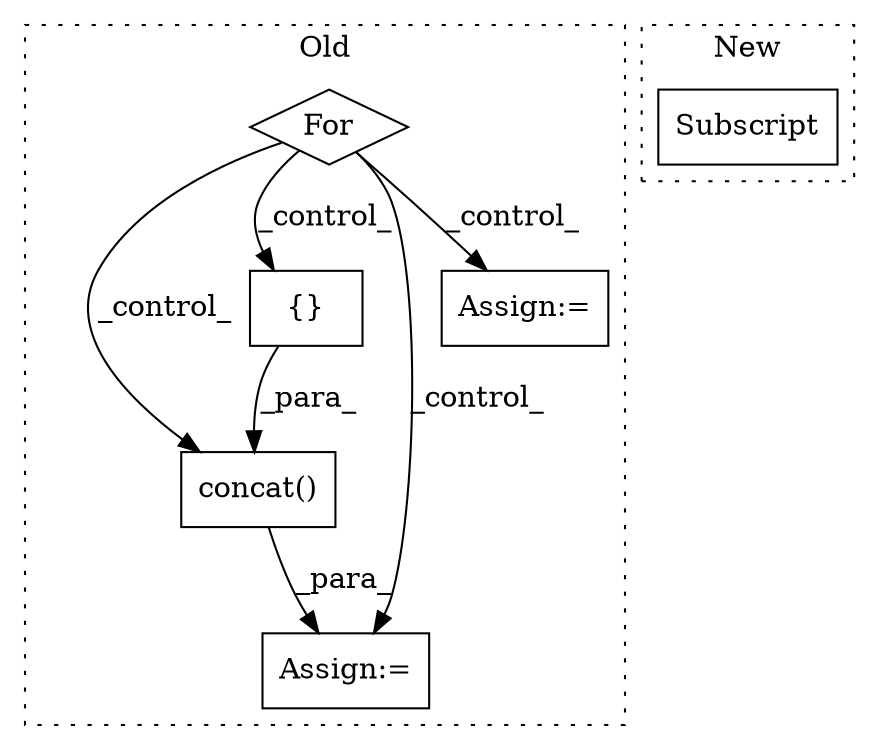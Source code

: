digraph G {
subgraph cluster0 {
1 [label="concat()" a="75" s="19407,19427" l="10,1" shape="box"];
3 [label="Assign:=" a="68" s="19404" l="3" shape="box"];
4 [label="{}" a="59" s="19417,19426" l="1,0" shape="box"];
5 [label="For" a="107" s="19176,19198" l="4,14" shape="diamond"];
6 [label="Assign:=" a="68" s="19358" l="3" shape="box"];
label = "Old";
style="dotted";
}
subgraph cluster1 {
2 [label="Subscript" a="63" s="20860,0" l="13,0" shape="box"];
label = "New";
style="dotted";
}
1 -> 3 [label="_para_"];
4 -> 1 [label="_para_"];
5 -> 1 [label="_control_"];
5 -> 4 [label="_control_"];
5 -> 3 [label="_control_"];
5 -> 6 [label="_control_"];
}